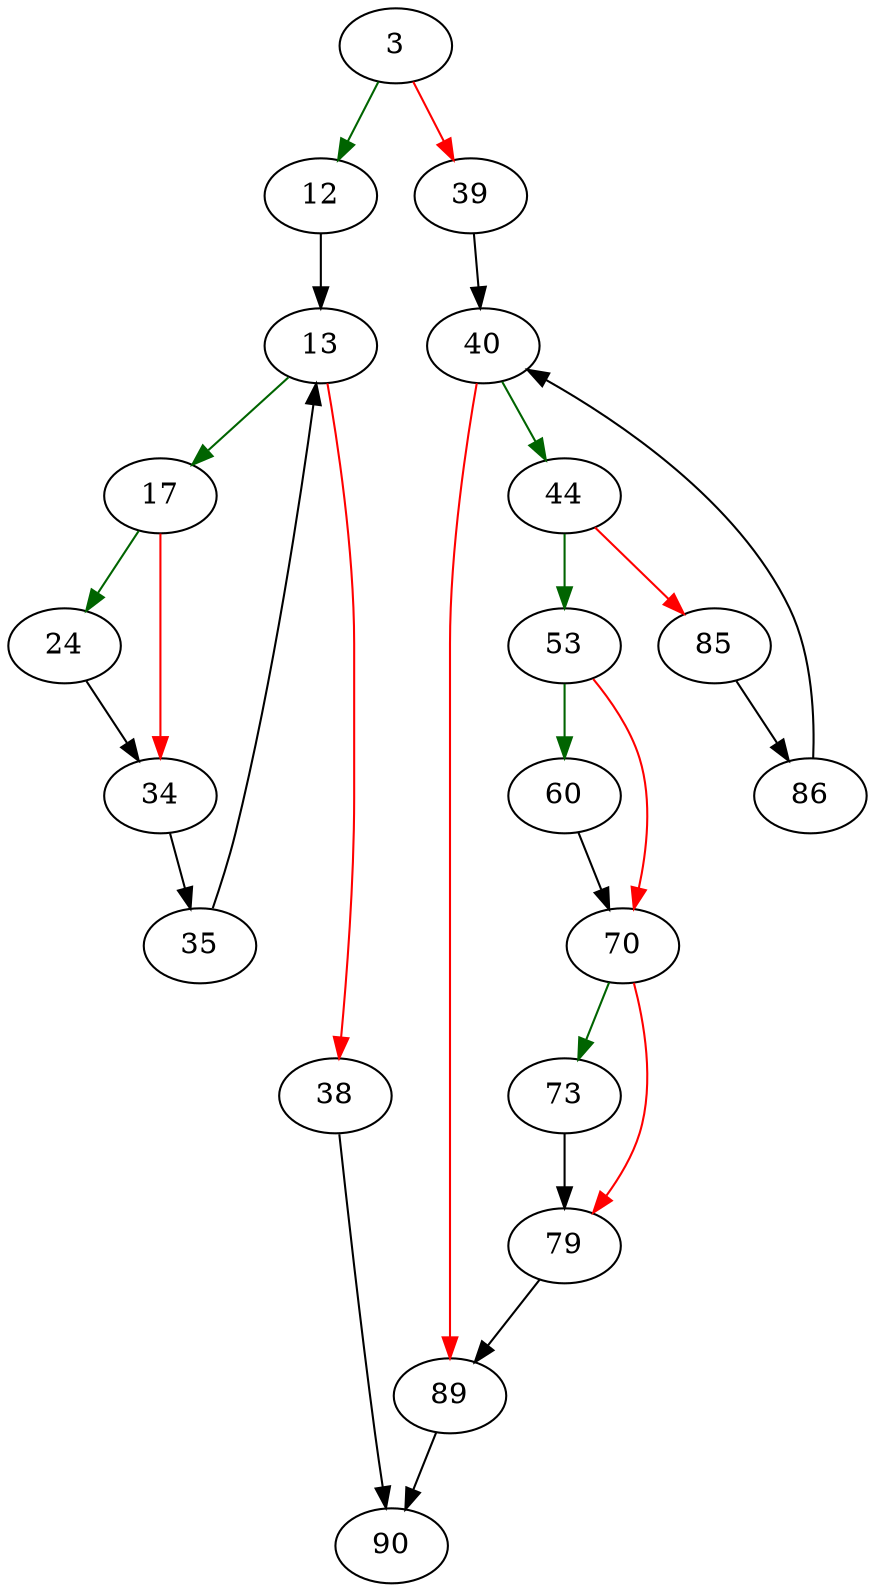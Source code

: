 strict digraph "unixSetSystemCall" {
	// Node definitions.
	3 [entry=true];
	12;
	39;
	13;
	17;
	38;
	24;
	34;
	35;
	90;
	40;
	44;
	89;
	53;
	85;
	60;
	70;
	73;
	79;
	86;

	// Edge definitions.
	3 -> 12 [
		color=darkgreen
		cond=true
	];
	3 -> 39 [
		color=red
		cond=false
	];
	12 -> 13;
	39 -> 40;
	13 -> 17 [
		color=darkgreen
		cond=true
	];
	13 -> 38 [
		color=red
		cond=false
	];
	17 -> 24 [
		color=darkgreen
		cond=true
	];
	17 -> 34 [
		color=red
		cond=false
	];
	38 -> 90;
	24 -> 34;
	34 -> 35;
	35 -> 13;
	40 -> 44 [
		color=darkgreen
		cond=true
	];
	40 -> 89 [
		color=red
		cond=false
	];
	44 -> 53 [
		color=darkgreen
		cond=true
	];
	44 -> 85 [
		color=red
		cond=false
	];
	89 -> 90;
	53 -> 60 [
		color=darkgreen
		cond=true
	];
	53 -> 70 [
		color=red
		cond=false
	];
	85 -> 86;
	60 -> 70;
	70 -> 73 [
		color=darkgreen
		cond=true
	];
	70 -> 79 [
		color=red
		cond=false
	];
	73 -> 79;
	79 -> 89;
	86 -> 40;
}